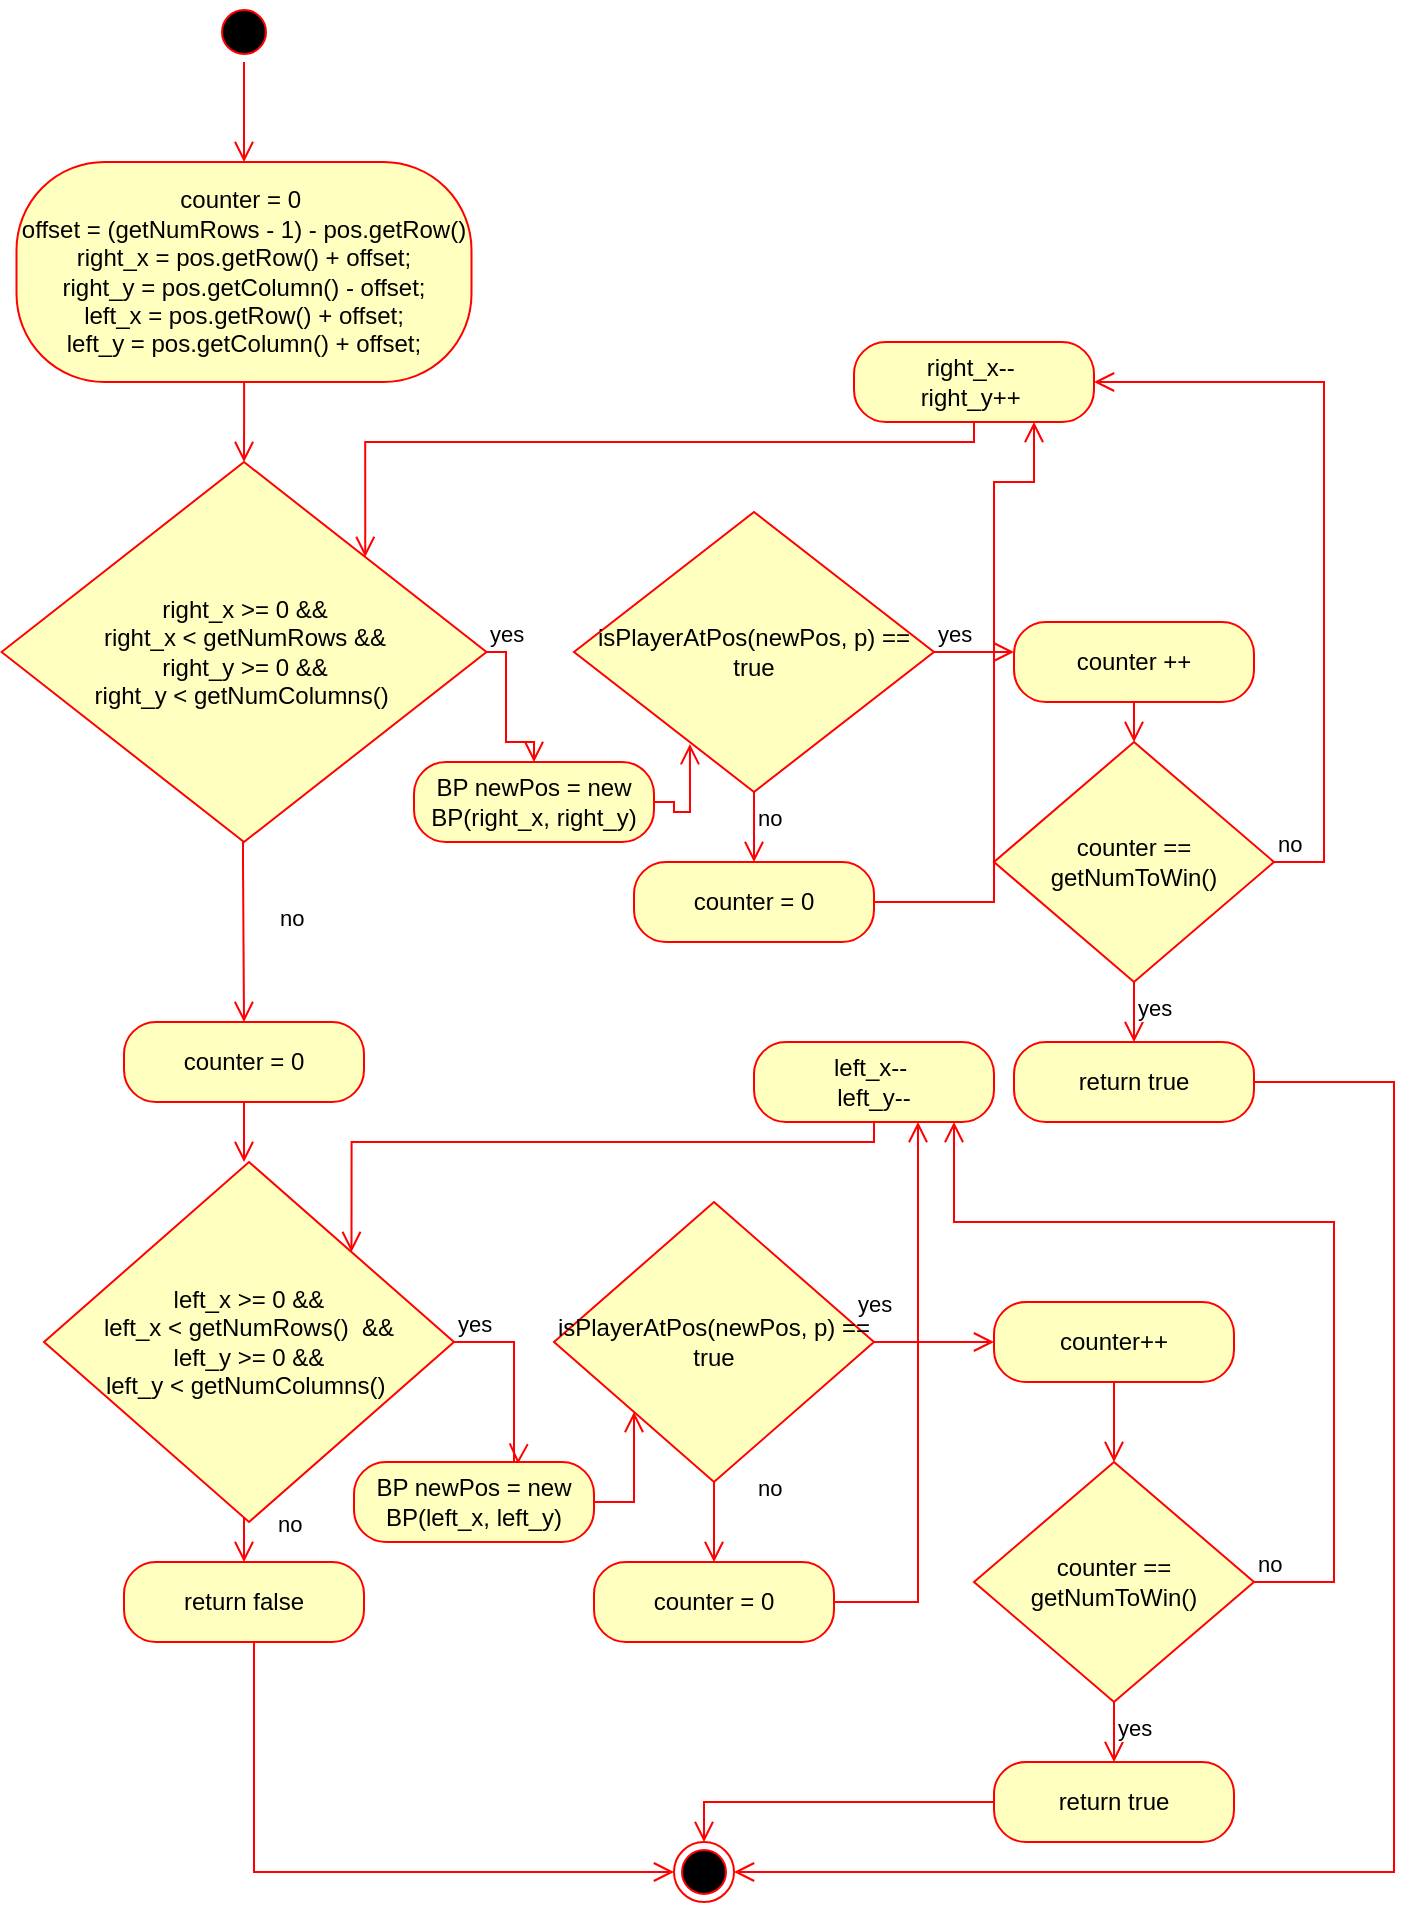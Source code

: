 <mxfile version="17.1.0" type="device"><diagram id="sDpWaryKZ_shy1n3DcD1" name="Page-1"><mxGraphModel dx="780" dy="1055" grid="1" gridSize="10" guides="1" tooltips="1" connect="1" arrows="1" fold="1" page="1" pageScale="1" pageWidth="850" pageHeight="1100" math="0" shadow="0"><root><mxCell id="0"/><mxCell id="1" parent="0"/><mxCell id="CUOAUwpugdPfWjgzt_F0-1" value="" style="ellipse;html=1;shape=startState;fillColor=#000000;strokeColor=#ff0000;" parent="1" vertex="1"><mxGeometry x="360" y="130" width="30" height="30" as="geometry"/></mxCell><mxCell id="CUOAUwpugdPfWjgzt_F0-2" value="" style="edgeStyle=orthogonalEdgeStyle;html=1;verticalAlign=bottom;endArrow=open;endSize=8;strokeColor=#ff0000;rounded=0;" parent="1" source="CUOAUwpugdPfWjgzt_F0-1" edge="1"><mxGeometry relative="1" as="geometry"><mxPoint x="375" y="210" as="targetPoint"/></mxGeometry></mxCell><mxCell id="CUOAUwpugdPfWjgzt_F0-3" value="counter = 0&amp;nbsp;&lt;br&gt;offset = (getNumRows - 1) - pos.getRow()&lt;br&gt;right_x = pos.getRow() + offset;&lt;br&gt;right_y = pos.getColumn() - offset;&lt;br&gt;left_x = pos.getRow() + offset;&lt;br&gt;left_y = pos.getColumn() + offset;" style="rounded=1;whiteSpace=wrap;html=1;arcSize=40;fontColor=#000000;fillColor=#ffffc0;strokeColor=#ff0000;" parent="1" vertex="1"><mxGeometry x="261.25" y="210" width="227.5" height="110" as="geometry"/></mxCell><mxCell id="CUOAUwpugdPfWjgzt_F0-4" value="" style="edgeStyle=orthogonalEdgeStyle;html=1;verticalAlign=bottom;endArrow=open;endSize=8;strokeColor=#ff0000;rounded=0;" parent="1" source="CUOAUwpugdPfWjgzt_F0-3" edge="1"><mxGeometry relative="1" as="geometry"><mxPoint x="375" y="360" as="targetPoint"/></mxGeometry></mxCell><mxCell id="CUOAUwpugdPfWjgzt_F0-5" value="right_x &amp;gt;= 0 &amp;amp;&amp;amp; &lt;br&gt;right_x &amp;lt; getNumRows &amp;amp;&amp;amp;&lt;br&gt;right_y &amp;gt;= 0 &amp;amp;&amp;amp;&lt;br&gt;right_y &amp;lt; getNumColumns()&amp;nbsp;" style="rhombus;whiteSpace=wrap;html=1;fillColor=#ffffc0;strokeColor=#ff0000;" parent="1" vertex="1"><mxGeometry x="253.75" y="360" width="242.5" height="190" as="geometry"/></mxCell><mxCell id="CUOAUwpugdPfWjgzt_F0-6" value="yes" style="edgeStyle=orthogonalEdgeStyle;html=1;align=left;verticalAlign=bottom;endArrow=open;endSize=8;strokeColor=#ff0000;rounded=0;entryX=0.5;entryY=0;entryDx=0;entryDy=0;" parent="1" source="CUOAUwpugdPfWjgzt_F0-5" edge="1" target="uCzgWvsWMxM4qk1R88yJ-4"><mxGeometry x="-1" relative="1" as="geometry"><mxPoint x="540" y="455" as="targetPoint"/><Array as="points"><mxPoint x="506" y="455"/><mxPoint x="506" y="500"/><mxPoint x="520" y="500"/></Array></mxGeometry></mxCell><mxCell id="CUOAUwpugdPfWjgzt_F0-7" value="no" style="edgeStyle=orthogonalEdgeStyle;html=1;align=left;verticalAlign=top;endArrow=open;endSize=8;strokeColor=#ff0000;rounded=0;" parent="1" edge="1"><mxGeometry x="-0.231" y="18" relative="1" as="geometry"><mxPoint x="375" y="640" as="targetPoint"/><mxPoint x="374.5" y="550" as="sourcePoint"/><Array as="points"><mxPoint x="375" y="560"/><mxPoint x="375" y="560"/></Array><mxPoint x="-2" y="-10" as="offset"/></mxGeometry></mxCell><mxCell id="CUOAUwpugdPfWjgzt_F0-9" value="isPlayerAtPos(newPos, p) == true" style="rhombus;whiteSpace=wrap;html=1;fillColor=#ffffc0;strokeColor=#ff0000;" parent="1" vertex="1"><mxGeometry x="540" y="385" width="180" height="140" as="geometry"/></mxCell><mxCell id="CUOAUwpugdPfWjgzt_F0-10" value="yes" style="edgeStyle=orthogonalEdgeStyle;html=1;align=left;verticalAlign=bottom;endArrow=open;endSize=8;strokeColor=#ff0000;rounded=0;" parent="1" source="CUOAUwpugdPfWjgzt_F0-9" edge="1"><mxGeometry x="-1" relative="1" as="geometry"><mxPoint x="760" y="455" as="targetPoint"/><Array as="points"><mxPoint x="740" y="455"/><mxPoint x="740" y="455"/></Array></mxGeometry></mxCell><mxCell id="CUOAUwpugdPfWjgzt_F0-11" value="no" style="edgeStyle=orthogonalEdgeStyle;html=1;align=left;verticalAlign=top;endArrow=open;endSize=8;strokeColor=#ff0000;rounded=0;entryX=0.5;entryY=0;entryDx=0;entryDy=0;" parent="1" source="CUOAUwpugdPfWjgzt_F0-9" target="CUOAUwpugdPfWjgzt_F0-19" edge="1"><mxGeometry x="-1" relative="1" as="geometry"><mxPoint x="630" y="540" as="targetPoint"/></mxGeometry></mxCell><mxCell id="CUOAUwpugdPfWjgzt_F0-12" value="counter ++" style="rounded=1;whiteSpace=wrap;html=1;arcSize=40;fontColor=#000000;fillColor=#ffffc0;strokeColor=#ff0000;" parent="1" vertex="1"><mxGeometry x="760" y="440" width="120" height="40" as="geometry"/></mxCell><mxCell id="CUOAUwpugdPfWjgzt_F0-13" value="" style="edgeStyle=orthogonalEdgeStyle;html=1;verticalAlign=bottom;endArrow=open;endSize=8;strokeColor=#ff0000;rounded=0;" parent="1" source="CUOAUwpugdPfWjgzt_F0-12" edge="1"><mxGeometry relative="1" as="geometry"><mxPoint x="820" y="500" as="targetPoint"/></mxGeometry></mxCell><mxCell id="CUOAUwpugdPfWjgzt_F0-14" value="counter == getNumToWin()" style="rhombus;whiteSpace=wrap;html=1;fillColor=#ffffc0;strokeColor=#ff0000;" parent="1" vertex="1"><mxGeometry x="750" y="500" width="140" height="120" as="geometry"/></mxCell><mxCell id="CUOAUwpugdPfWjgzt_F0-15" value="no" style="edgeStyle=orthogonalEdgeStyle;html=1;align=left;verticalAlign=bottom;endArrow=open;endSize=8;strokeColor=#ff0000;rounded=0;entryX=1;entryY=0.5;entryDx=0;entryDy=0;" parent="1" source="CUOAUwpugdPfWjgzt_F0-14" target="CUOAUwpugdPfWjgzt_F0-21" edge="1"><mxGeometry x="-1" relative="1" as="geometry"><mxPoint x="940" y="560" as="targetPoint"/><Array as="points"><mxPoint x="915" y="560"/><mxPoint x="915" y="320"/></Array></mxGeometry></mxCell><mxCell id="CUOAUwpugdPfWjgzt_F0-16" value="yes" style="edgeStyle=orthogonalEdgeStyle;html=1;align=left;verticalAlign=top;endArrow=open;endSize=8;strokeColor=#ff0000;rounded=0;" parent="1" source="CUOAUwpugdPfWjgzt_F0-14" edge="1"><mxGeometry x="-1" relative="1" as="geometry"><mxPoint x="820" y="650" as="targetPoint"/></mxGeometry></mxCell><mxCell id="CUOAUwpugdPfWjgzt_F0-17" value="return true" style="rounded=1;whiteSpace=wrap;html=1;arcSize=40;fontColor=#000000;fillColor=#ffffc0;strokeColor=#ff0000;" parent="1" vertex="1"><mxGeometry x="760" y="650" width="120" height="40" as="geometry"/></mxCell><mxCell id="CUOAUwpugdPfWjgzt_F0-18" value="" style="edgeStyle=orthogonalEdgeStyle;html=1;verticalAlign=bottom;endArrow=open;endSize=8;strokeColor=#ff0000;rounded=0;entryX=1;entryY=0.5;entryDx=0;entryDy=0;" parent="1" source="CUOAUwpugdPfWjgzt_F0-17" target="CUOAUwpugdPfWjgzt_F0-31" edge="1"><mxGeometry relative="1" as="geometry"><mxPoint x="820" y="710" as="targetPoint"/><Array as="points"><mxPoint x="950" y="670"/><mxPoint x="950" y="1065"/></Array></mxGeometry></mxCell><mxCell id="CUOAUwpugdPfWjgzt_F0-19" value="counter = 0" style="rounded=1;whiteSpace=wrap;html=1;arcSize=40;fontColor=#000000;fillColor=#ffffc0;strokeColor=#ff0000;" parent="1" vertex="1"><mxGeometry x="570" y="560" width="120" height="40" as="geometry"/></mxCell><mxCell id="CUOAUwpugdPfWjgzt_F0-20" value="" style="edgeStyle=orthogonalEdgeStyle;html=1;verticalAlign=bottom;endArrow=open;endSize=8;strokeColor=#ff0000;rounded=0;exitX=1;exitY=0.5;exitDx=0;exitDy=0;entryX=0.75;entryY=1;entryDx=0;entryDy=0;" parent="1" source="CUOAUwpugdPfWjgzt_F0-19" target="CUOAUwpugdPfWjgzt_F0-21" edge="1"><mxGeometry relative="1" as="geometry"><mxPoint x="630" y="680" as="targetPoint"/><Array as="points"><mxPoint x="750" y="580"/><mxPoint x="750" y="370"/><mxPoint x="770" y="370"/></Array></mxGeometry></mxCell><mxCell id="CUOAUwpugdPfWjgzt_F0-21" value="right_x--&amp;nbsp;&lt;br&gt;right_y++&amp;nbsp;" style="rounded=1;whiteSpace=wrap;html=1;arcSize=40;fontColor=#000000;fillColor=#ffffc0;strokeColor=#ff0000;" parent="1" vertex="1"><mxGeometry x="680" y="300" width="120" height="40" as="geometry"/></mxCell><mxCell id="CUOAUwpugdPfWjgzt_F0-22" value="" style="edgeStyle=orthogonalEdgeStyle;html=1;verticalAlign=bottom;endArrow=open;endSize=8;strokeColor=#ff0000;rounded=0;entryX=1;entryY=0;entryDx=0;entryDy=0;" parent="1" source="CUOAUwpugdPfWjgzt_F0-21" target="CUOAUwpugdPfWjgzt_F0-5" edge="1"><mxGeometry relative="1" as="geometry"><mxPoint x="740" y="400" as="targetPoint"/><Array as="points"><mxPoint x="740" y="350"/><mxPoint x="436" y="350"/></Array></mxGeometry></mxCell><mxCell id="CUOAUwpugdPfWjgzt_F0-24" value="counter = 0" style="rounded=1;whiteSpace=wrap;html=1;arcSize=40;fontColor=#000000;fillColor=#ffffc0;strokeColor=#ff0000;" parent="1" vertex="1"><mxGeometry x="315" y="640" width="120" height="40" as="geometry"/></mxCell><mxCell id="CUOAUwpugdPfWjgzt_F0-25" value="" style="edgeStyle=orthogonalEdgeStyle;html=1;verticalAlign=bottom;endArrow=open;endSize=8;strokeColor=#ff0000;rounded=0;" parent="1" source="CUOAUwpugdPfWjgzt_F0-24" edge="1"><mxGeometry relative="1" as="geometry"><mxPoint x="375" y="710" as="targetPoint"/></mxGeometry></mxCell><mxCell id="CUOAUwpugdPfWjgzt_F0-26" value="left_x &amp;gt;= 0 &amp;amp;&amp;amp;&lt;br&gt;left_x &amp;lt; getNumRows()&amp;nbsp; &amp;amp;&amp;amp;&lt;br&gt;left_y &amp;gt;= 0 &amp;amp;&amp;amp;&lt;br&gt;left_y &amp;lt; getNumColumns()&amp;nbsp;" style="rhombus;whiteSpace=wrap;html=1;fillColor=#ffffc0;strokeColor=#ff0000;" parent="1" vertex="1"><mxGeometry x="275" y="710" width="205" height="180" as="geometry"/></mxCell><mxCell id="CUOAUwpugdPfWjgzt_F0-27" value="yes" style="edgeStyle=orthogonalEdgeStyle;html=1;align=left;verticalAlign=bottom;endArrow=open;endSize=8;strokeColor=#ff0000;rounded=0;exitX=1;exitY=0.5;exitDx=0;exitDy=0;entryX=0.683;entryY=0.025;entryDx=0;entryDy=0;entryPerimeter=0;" parent="1" source="CUOAUwpugdPfWjgzt_F0-26" edge="1" target="uCzgWvsWMxM4qk1R88yJ-1"><mxGeometry x="-1" relative="1" as="geometry"><mxPoint x="510" y="830" as="targetPoint"/><Array as="points"><mxPoint x="510" y="800"/><mxPoint x="510" y="860"/></Array></mxGeometry></mxCell><mxCell id="CUOAUwpugdPfWjgzt_F0-28" value="no&lt;br&gt;" style="edgeStyle=orthogonalEdgeStyle;html=1;align=left;verticalAlign=top;endArrow=open;endSize=8;strokeColor=#ff0000;rounded=0;" parent="1" source="CUOAUwpugdPfWjgzt_F0-26" edge="1"><mxGeometry x="-1" y="18" relative="1" as="geometry"><mxPoint x="375" y="910" as="targetPoint"/><Array as="points"><mxPoint x="375" y="910"/><mxPoint x="375" y="910"/></Array><mxPoint x="-3" y="-10" as="offset"/></mxGeometry></mxCell><mxCell id="CUOAUwpugdPfWjgzt_F0-29" value="return false" style="rounded=1;whiteSpace=wrap;html=1;arcSize=40;fontColor=#000000;fillColor=#ffffc0;strokeColor=#ff0000;" parent="1" vertex="1"><mxGeometry x="315" y="910" width="120" height="40" as="geometry"/></mxCell><mxCell id="CUOAUwpugdPfWjgzt_F0-30" value="" style="edgeStyle=orthogonalEdgeStyle;html=1;verticalAlign=bottom;endArrow=open;endSize=8;strokeColor=#ff0000;rounded=0;entryX=0;entryY=0.5;entryDx=0;entryDy=0;" parent="1" source="CUOAUwpugdPfWjgzt_F0-29" target="CUOAUwpugdPfWjgzt_F0-31" edge="1"><mxGeometry relative="1" as="geometry"><mxPoint x="375" y="980" as="targetPoint"/><Array as="points"><mxPoint x="380" y="1065"/></Array></mxGeometry></mxCell><mxCell id="CUOAUwpugdPfWjgzt_F0-31" value="" style="ellipse;html=1;shape=endState;fillColor=#000000;strokeColor=#ff0000;" parent="1" vertex="1"><mxGeometry x="590" y="1050" width="30" height="30" as="geometry"/></mxCell><mxCell id="CUOAUwpugdPfWjgzt_F0-32" value="isPlayerAtPos(newPos, p) == true" style="rhombus;whiteSpace=wrap;html=1;fillColor=#ffffc0;strokeColor=#ff0000;" parent="1" vertex="1"><mxGeometry x="530" y="730" width="160" height="140" as="geometry"/></mxCell><mxCell id="CUOAUwpugdPfWjgzt_F0-33" value="yes" style="edgeStyle=orthogonalEdgeStyle;html=1;align=left;verticalAlign=bottom;endArrow=open;endSize=8;strokeColor=#ff0000;rounded=0;" parent="1" source="CUOAUwpugdPfWjgzt_F0-32" edge="1"><mxGeometry x="-1" y="14" relative="1" as="geometry"><mxPoint x="750" y="800" as="targetPoint"/><mxPoint x="-10" y="4" as="offset"/></mxGeometry></mxCell><mxCell id="CUOAUwpugdPfWjgzt_F0-34" value="no&lt;br&gt;" style="edgeStyle=orthogonalEdgeStyle;html=1;align=left;verticalAlign=top;endArrow=open;endSize=8;strokeColor=#ff0000;rounded=0;" parent="1" source="CUOAUwpugdPfWjgzt_F0-32" edge="1"><mxGeometry x="-1" y="22" relative="1" as="geometry"><mxPoint x="610" y="910" as="targetPoint"/><mxPoint x="-2" y="-10" as="offset"/></mxGeometry></mxCell><mxCell id="CUOAUwpugdPfWjgzt_F0-35" value="counter = 0" style="rounded=1;whiteSpace=wrap;html=1;arcSize=40;fontColor=#000000;fillColor=#ffffc0;strokeColor=#ff0000;" parent="1" vertex="1"><mxGeometry x="550" y="910" width="120" height="40" as="geometry"/></mxCell><mxCell id="CUOAUwpugdPfWjgzt_F0-36" value="" style="edgeStyle=orthogonalEdgeStyle;html=1;verticalAlign=bottom;endArrow=open;endSize=8;strokeColor=#ff0000;rounded=0;" parent="1" source="CUOAUwpugdPfWjgzt_F0-35" target="CUOAUwpugdPfWjgzt_F0-37" edge="1"><mxGeometry relative="1" as="geometry"><mxPoint x="610" y="1010" as="targetPoint"/><Array as="points"><mxPoint x="712" y="930"/></Array></mxGeometry></mxCell><mxCell id="CUOAUwpugdPfWjgzt_F0-37" value="left_x--&amp;nbsp;&lt;br&gt;left_y--" style="rounded=1;whiteSpace=wrap;html=1;arcSize=40;fontColor=#000000;fillColor=#ffffc0;strokeColor=#ff0000;" parent="1" vertex="1"><mxGeometry x="630" y="650" width="120" height="40" as="geometry"/></mxCell><mxCell id="CUOAUwpugdPfWjgzt_F0-38" value="" style="edgeStyle=orthogonalEdgeStyle;html=1;verticalAlign=bottom;endArrow=open;endSize=8;strokeColor=#ff0000;rounded=0;entryX=1;entryY=0;entryDx=0;entryDy=0;" parent="1" source="CUOAUwpugdPfWjgzt_F0-37" target="CUOAUwpugdPfWjgzt_F0-26" edge="1"><mxGeometry relative="1" as="geometry"><mxPoint x="690" y="750" as="targetPoint"/><Array as="points"><mxPoint x="690" y="700"/><mxPoint x="429" y="700"/></Array></mxGeometry></mxCell><mxCell id="CUOAUwpugdPfWjgzt_F0-42" value="counter++" style="rounded=1;whiteSpace=wrap;html=1;arcSize=40;fontColor=#000000;fillColor=#ffffc0;strokeColor=#ff0000;" parent="1" vertex="1"><mxGeometry x="750" y="780" width="120" height="40" as="geometry"/></mxCell><mxCell id="CUOAUwpugdPfWjgzt_F0-43" value="" style="edgeStyle=orthogonalEdgeStyle;html=1;verticalAlign=bottom;endArrow=open;endSize=8;strokeColor=#ff0000;rounded=0;" parent="1" source="CUOAUwpugdPfWjgzt_F0-42" edge="1"><mxGeometry relative="1" as="geometry"><mxPoint x="810" y="860" as="targetPoint"/></mxGeometry></mxCell><mxCell id="CUOAUwpugdPfWjgzt_F0-44" value="counter == getNumToWin()" style="rhombus;whiteSpace=wrap;html=1;fillColor=#ffffc0;strokeColor=#ff0000;" parent="1" vertex="1"><mxGeometry x="740" y="860" width="140" height="120" as="geometry"/></mxCell><mxCell id="CUOAUwpugdPfWjgzt_F0-45" value="no" style="edgeStyle=orthogonalEdgeStyle;html=1;align=left;verticalAlign=bottom;endArrow=open;endSize=8;strokeColor=#ff0000;rounded=0;" parent="1" source="CUOAUwpugdPfWjgzt_F0-44" target="CUOAUwpugdPfWjgzt_F0-37" edge="1"><mxGeometry x="-1" relative="1" as="geometry"><mxPoint x="740" y="680" as="targetPoint"/><Array as="points"><mxPoint x="920" y="920"/><mxPoint x="920" y="740"/><mxPoint x="730" y="740"/></Array></mxGeometry></mxCell><mxCell id="CUOAUwpugdPfWjgzt_F0-46" value="yes" style="edgeStyle=orthogonalEdgeStyle;html=1;align=left;verticalAlign=top;endArrow=open;endSize=8;strokeColor=#ff0000;rounded=0;" parent="1" source="CUOAUwpugdPfWjgzt_F0-44" edge="1"><mxGeometry x="-1" relative="1" as="geometry"><mxPoint x="810" y="1010" as="targetPoint"/></mxGeometry></mxCell><mxCell id="CUOAUwpugdPfWjgzt_F0-48" value="return true" style="rounded=1;whiteSpace=wrap;html=1;arcSize=40;fontColor=#000000;fillColor=#ffffc0;strokeColor=#ff0000;" parent="1" vertex="1"><mxGeometry x="750" y="1010" width="120" height="40" as="geometry"/></mxCell><mxCell id="CUOAUwpugdPfWjgzt_F0-49" value="" style="edgeStyle=orthogonalEdgeStyle;html=1;verticalAlign=bottom;endArrow=open;endSize=8;strokeColor=#ff0000;rounded=0;entryX=0.5;entryY=0;entryDx=0;entryDy=0;" parent="1" source="CUOAUwpugdPfWjgzt_F0-48" target="CUOAUwpugdPfWjgzt_F0-31" edge="1"><mxGeometry relative="1" as="geometry"><mxPoint x="810" y="1110" as="targetPoint"/></mxGeometry></mxCell><mxCell id="uCzgWvsWMxM4qk1R88yJ-1" value="BP newPos = new BP(left_x, left_y)" style="rounded=1;whiteSpace=wrap;html=1;arcSize=40;fontColor=#000000;fillColor=#ffffc0;strokeColor=#ff0000;" vertex="1" parent="1"><mxGeometry x="430" y="860" width="120" height="40" as="geometry"/></mxCell><mxCell id="uCzgWvsWMxM4qk1R88yJ-2" value="" style="edgeStyle=orthogonalEdgeStyle;html=1;verticalAlign=bottom;endArrow=open;endSize=8;strokeColor=#ff0000;rounded=0;entryX=0;entryY=1;entryDx=0;entryDy=0;" edge="1" source="uCzgWvsWMxM4qk1R88yJ-1" parent="1" target="CUOAUwpugdPfWjgzt_F0-32"><mxGeometry relative="1" as="geometry"><mxPoint x="520" y="940" as="targetPoint"/><Array as="points"><mxPoint x="570" y="880"/></Array></mxGeometry></mxCell><mxCell id="uCzgWvsWMxM4qk1R88yJ-4" value="BP newPos = new BP(right_x, right_y)" style="rounded=1;whiteSpace=wrap;html=1;arcSize=40;fontColor=#000000;fillColor=#ffffc0;strokeColor=#ff0000;" vertex="1" parent="1"><mxGeometry x="460" y="510" width="120" height="40" as="geometry"/></mxCell><mxCell id="uCzgWvsWMxM4qk1R88yJ-5" value="" style="edgeStyle=orthogonalEdgeStyle;html=1;verticalAlign=bottom;endArrow=open;endSize=8;strokeColor=#ff0000;rounded=0;entryX=0.322;entryY=0.829;entryDx=0;entryDy=0;entryPerimeter=0;" edge="1" source="uCzgWvsWMxM4qk1R88yJ-4" parent="1" target="CUOAUwpugdPfWjgzt_F0-9"><mxGeometry relative="1" as="geometry"><mxPoint x="520" y="610" as="targetPoint"/><Array as="points"><mxPoint x="590" y="530"/><mxPoint x="590" y="535"/><mxPoint x="598" y="535"/></Array></mxGeometry></mxCell></root></mxGraphModel></diagram></mxfile>